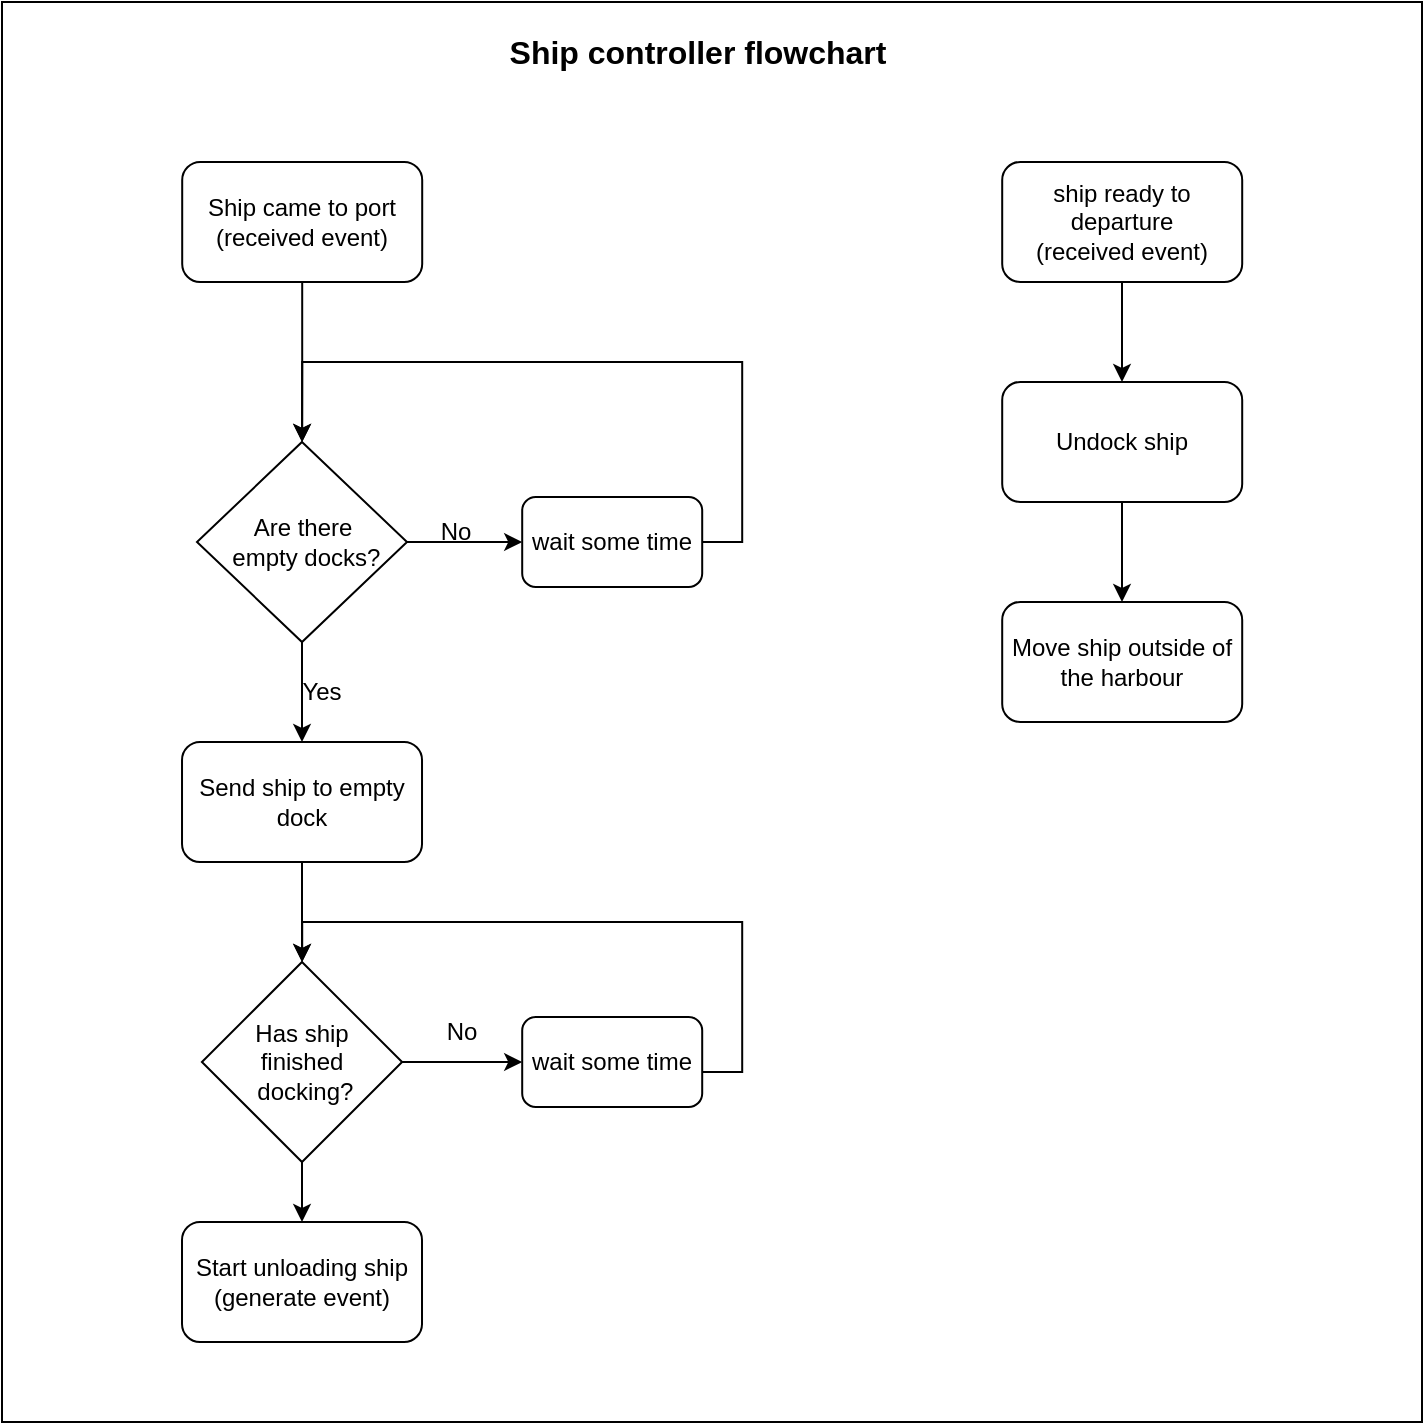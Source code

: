 <mxfile version="16.1.2" type="device"><diagram id="zE8QGNQtBlBjM1Yhwc47" name="Strona-1"><mxGraphModel dx="1884" dy="1370" grid="1" gridSize="10" guides="1" tooltips="1" connect="1" arrows="1" fold="1" page="1" pageScale="1" pageWidth="827" pageHeight="1169" math="0" shadow="0"><root><mxCell id="0"/><mxCell id="1" parent="0"/><mxCell id="EOQFgBejhkIR-bW84XG4-1" value="" style="edgeStyle=orthogonalEdgeStyle;rounded=0;orthogonalLoop=1;jettySize=auto;html=1;" edge="1" parent="1" source="EOQFgBejhkIR-bW84XG4-2"><mxGeometry relative="1" as="geometry"><mxPoint x="209.1" y="240" as="targetPoint"/></mxGeometry></mxCell><mxCell id="EOQFgBejhkIR-bW84XG4-2" value="Ship came to port&lt;br&gt;(received event)" style="rounded=1;whiteSpace=wrap;html=1;" vertex="1" parent="1"><mxGeometry x="149.1" y="100" width="120" height="60" as="geometry"/></mxCell><mxCell id="EOQFgBejhkIR-bW84XG4-3" value="" style="edgeStyle=elbowEdgeStyle;rounded=0;orthogonalLoop=1;jettySize=auto;html=1;" edge="1" parent="1" source="EOQFgBejhkIR-bW84XG4-4" target="EOQFgBejhkIR-bW84XG4-10"><mxGeometry relative="1" as="geometry"/></mxCell><mxCell id="EOQFgBejhkIR-bW84XG4-4" value="Are there&lt;br&gt;&amp;nbsp;empty docks?" style="rhombus;whiteSpace=wrap;html=1;" vertex="1" parent="1"><mxGeometry x="156.5" y="240" width="105" height="100" as="geometry"/></mxCell><mxCell id="EOQFgBejhkIR-bW84XG4-5" value="" style="endArrow=classic;html=1;rounded=0;exitX=1;exitY=0.5;exitDx=0;exitDy=0;entryX=0;entryY=0.5;entryDx=0;entryDy=0;" edge="1" parent="1" source="EOQFgBejhkIR-bW84XG4-4" target="EOQFgBejhkIR-bW84XG4-7"><mxGeometry width="50" height="50" relative="1" as="geometry"><mxPoint x="269.1" y="320" as="sourcePoint"/><mxPoint x="319.1" y="295" as="targetPoint"/></mxGeometry></mxCell><mxCell id="EOQFgBejhkIR-bW84XG4-6" value="No" style="text;html=1;strokeColor=none;fillColor=none;align=center;verticalAlign=middle;whiteSpace=wrap;rounded=0;" vertex="1" parent="1"><mxGeometry x="276.1" y="270" width="20" height="30" as="geometry"/></mxCell><mxCell id="EOQFgBejhkIR-bW84XG4-7" value="wait some time" style="rounded=1;whiteSpace=wrap;html=1;" vertex="1" parent="1"><mxGeometry x="319.1" y="267.5" width="90" height="45" as="geometry"/></mxCell><mxCell id="EOQFgBejhkIR-bW84XG4-8" value="" style="endArrow=classic;html=1;rounded=0;exitX=1;exitY=0.5;exitDx=0;exitDy=0;entryX=0.5;entryY=0;entryDx=0;entryDy=0;" edge="1" parent="1" source="EOQFgBejhkIR-bW84XG4-7" target="EOQFgBejhkIR-bW84XG4-4"><mxGeometry width="50" height="50" relative="1" as="geometry"><mxPoint x="219.1" y="350" as="sourcePoint"/><mxPoint x="219.1" y="200" as="targetPoint"/><Array as="points"><mxPoint x="429.1" y="290"/><mxPoint x="429.1" y="200"/><mxPoint x="209.1" y="200"/></Array></mxGeometry></mxCell><mxCell id="EOQFgBejhkIR-bW84XG4-9" value="" style="edgeStyle=elbowEdgeStyle;rounded=0;orthogonalLoop=1;jettySize=auto;html=1;" edge="1" parent="1" source="EOQFgBejhkIR-bW84XG4-10" target="EOQFgBejhkIR-bW84XG4-14"><mxGeometry relative="1" as="geometry"/></mxCell><mxCell id="EOQFgBejhkIR-bW84XG4-10" value="Send ship to empty dock" style="rounded=1;whiteSpace=wrap;html=1;" vertex="1" parent="1"><mxGeometry x="149.01" y="390" width="120" height="60" as="geometry"/></mxCell><mxCell id="EOQFgBejhkIR-bW84XG4-11" value="Yes" style="text;html=1;strokeColor=none;fillColor=none;align=center;verticalAlign=middle;whiteSpace=wrap;rounded=0;" vertex="1" parent="1"><mxGeometry x="209.1" y="350" width="20" height="30" as="geometry"/></mxCell><mxCell id="EOQFgBejhkIR-bW84XG4-12" value="" style="edgeStyle=elbowEdgeStyle;rounded=0;orthogonalLoop=1;jettySize=auto;html=1;" edge="1" parent="1" source="EOQFgBejhkIR-bW84XG4-14"><mxGeometry relative="1" as="geometry"><mxPoint x="319.1" y="550" as="targetPoint"/></mxGeometry></mxCell><mxCell id="EOQFgBejhkIR-bW84XG4-13" value="" style="edgeStyle=elbowEdgeStyle;rounded=0;orthogonalLoop=1;jettySize=auto;html=1;" edge="1" parent="1" source="EOQFgBejhkIR-bW84XG4-14" target="EOQFgBejhkIR-bW84XG4-18"><mxGeometry relative="1" as="geometry"/></mxCell><mxCell id="EOQFgBejhkIR-bW84XG4-14" value="Has ship &lt;br&gt;finished&lt;br&gt;&amp;nbsp;docking?" style="rhombus;whiteSpace=wrap;html=1;" vertex="1" parent="1"><mxGeometry x="158.96" y="500" width="100.09" height="100" as="geometry"/></mxCell><mxCell id="EOQFgBejhkIR-bW84XG4-15" value="wait some time" style="rounded=1;whiteSpace=wrap;html=1;" vertex="1" parent="1"><mxGeometry x="319.1" y="527.5" width="90" height="45" as="geometry"/></mxCell><mxCell id="EOQFgBejhkIR-bW84XG4-16" value="" style="endArrow=classic;html=1;rounded=0;exitX=1;exitY=0.5;exitDx=0;exitDy=0;entryX=0.5;entryY=0;entryDx=0;entryDy=0;" edge="1" parent="1"><mxGeometry width="50" height="50" relative="1" as="geometry"><mxPoint x="409.1" y="555" as="sourcePoint"/><mxPoint x="209.1" y="500" as="targetPoint"/><Array as="points"><mxPoint x="429.1" y="555"/><mxPoint x="429.1" y="480"/><mxPoint x="209.1" y="480"/></Array></mxGeometry></mxCell><mxCell id="EOQFgBejhkIR-bW84XG4-17" value="No" style="text;html=1;strokeColor=none;fillColor=none;align=center;verticalAlign=middle;whiteSpace=wrap;rounded=0;" vertex="1" parent="1"><mxGeometry x="279.1" y="520" width="20" height="30" as="geometry"/></mxCell><mxCell id="EOQFgBejhkIR-bW84XG4-18" value="Start unloading ship&lt;br&gt;(generate event)" style="rounded=1;whiteSpace=wrap;html=1;" vertex="1" parent="1"><mxGeometry x="149.005" y="630" width="120" height="60" as="geometry"/></mxCell><mxCell id="EOQFgBejhkIR-bW84XG4-19" value="" style="edgeStyle=elbowEdgeStyle;rounded=0;orthogonalLoop=1;jettySize=auto;html=1;" edge="1" parent="1" source="EOQFgBejhkIR-bW84XG4-20" target="EOQFgBejhkIR-bW84XG4-22"><mxGeometry relative="1" as="geometry"/></mxCell><mxCell id="EOQFgBejhkIR-bW84XG4-20" value="ship ready to departure&lt;br&gt;(received event)" style="rounded=1;whiteSpace=wrap;html=1;" vertex="1" parent="1"><mxGeometry x="559.1" y="100" width="120" height="60" as="geometry"/></mxCell><mxCell id="EOQFgBejhkIR-bW84XG4-21" value="" style="edgeStyle=elbowEdgeStyle;rounded=0;orthogonalLoop=1;jettySize=auto;html=1;" edge="1" parent="1" source="EOQFgBejhkIR-bW84XG4-22" target="EOQFgBejhkIR-bW84XG4-23"><mxGeometry relative="1" as="geometry"/></mxCell><mxCell id="EOQFgBejhkIR-bW84XG4-22" value="Undock ship" style="whiteSpace=wrap;html=1;rounded=1;" vertex="1" parent="1"><mxGeometry x="559.1" y="210" width="120" height="60" as="geometry"/></mxCell><mxCell id="EOQFgBejhkIR-bW84XG4-23" value="Move ship outside of the harbour" style="whiteSpace=wrap;html=1;rounded=1;" vertex="1" parent="1"><mxGeometry x="559.1" y="320" width="120" height="60" as="geometry"/></mxCell><mxCell id="EOQFgBejhkIR-bW84XG4-24" value="" style="rounded=0;whiteSpace=wrap;html=1;fillColor=none;" vertex="1" parent="1"><mxGeometry x="59" y="20" width="710" height="710" as="geometry"/></mxCell><mxCell id="EOQFgBejhkIR-bW84XG4-25" value="&lt;font style=&quot;font-size: 16px&quot;&gt;&lt;b&gt;Ship controller flowchart&lt;/b&gt;&lt;/font&gt;" style="text;html=1;strokeColor=none;fillColor=none;align=center;verticalAlign=middle;whiteSpace=wrap;rounded=0;" vertex="1" parent="1"><mxGeometry x="261.5" y="30" width="290" height="30" as="geometry"/></mxCell></root></mxGraphModel></diagram></mxfile>
